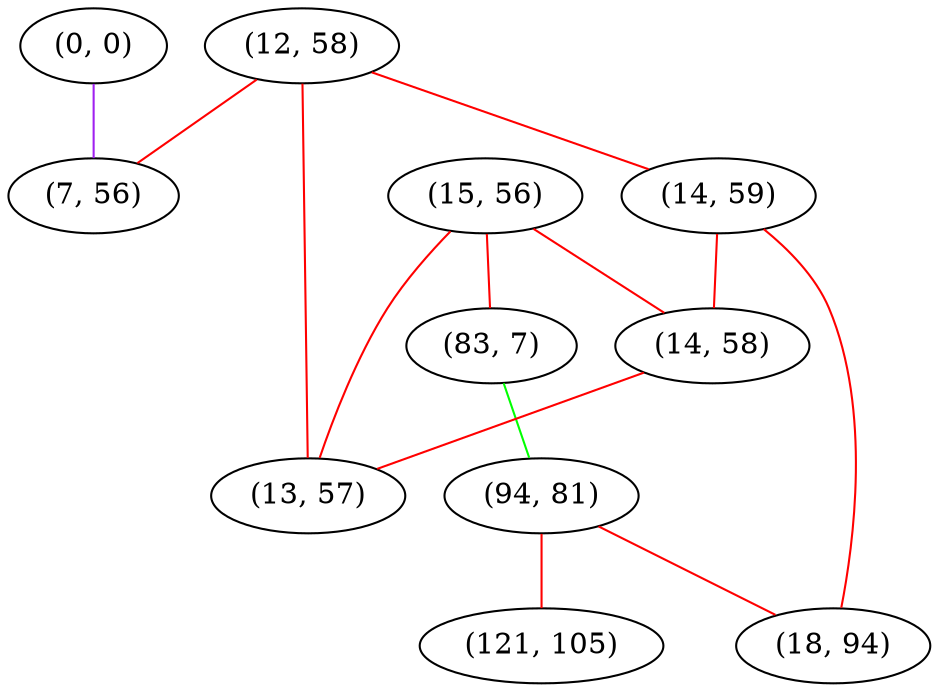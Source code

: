 graph "" {
"(0, 0)";
"(15, 56)";
"(12, 58)";
"(83, 7)";
"(7, 56)";
"(14, 59)";
"(94, 81)";
"(14, 58)";
"(13, 57)";
"(18, 94)";
"(121, 105)";
"(0, 0)" -- "(7, 56)"  [color=purple, key=0, weight=4];
"(15, 56)" -- "(13, 57)"  [color=red, key=0, weight=1];
"(15, 56)" -- "(14, 58)"  [color=red, key=0, weight=1];
"(15, 56)" -- "(83, 7)"  [color=red, key=0, weight=1];
"(12, 58)" -- "(14, 59)"  [color=red, key=0, weight=1];
"(12, 58)" -- "(13, 57)"  [color=red, key=0, weight=1];
"(12, 58)" -- "(7, 56)"  [color=red, key=0, weight=1];
"(83, 7)" -- "(94, 81)"  [color=green, key=0, weight=2];
"(14, 59)" -- "(18, 94)"  [color=red, key=0, weight=1];
"(14, 59)" -- "(14, 58)"  [color=red, key=0, weight=1];
"(94, 81)" -- "(18, 94)"  [color=red, key=0, weight=1];
"(94, 81)" -- "(121, 105)"  [color=red, key=0, weight=1];
"(14, 58)" -- "(13, 57)"  [color=red, key=0, weight=1];
}

